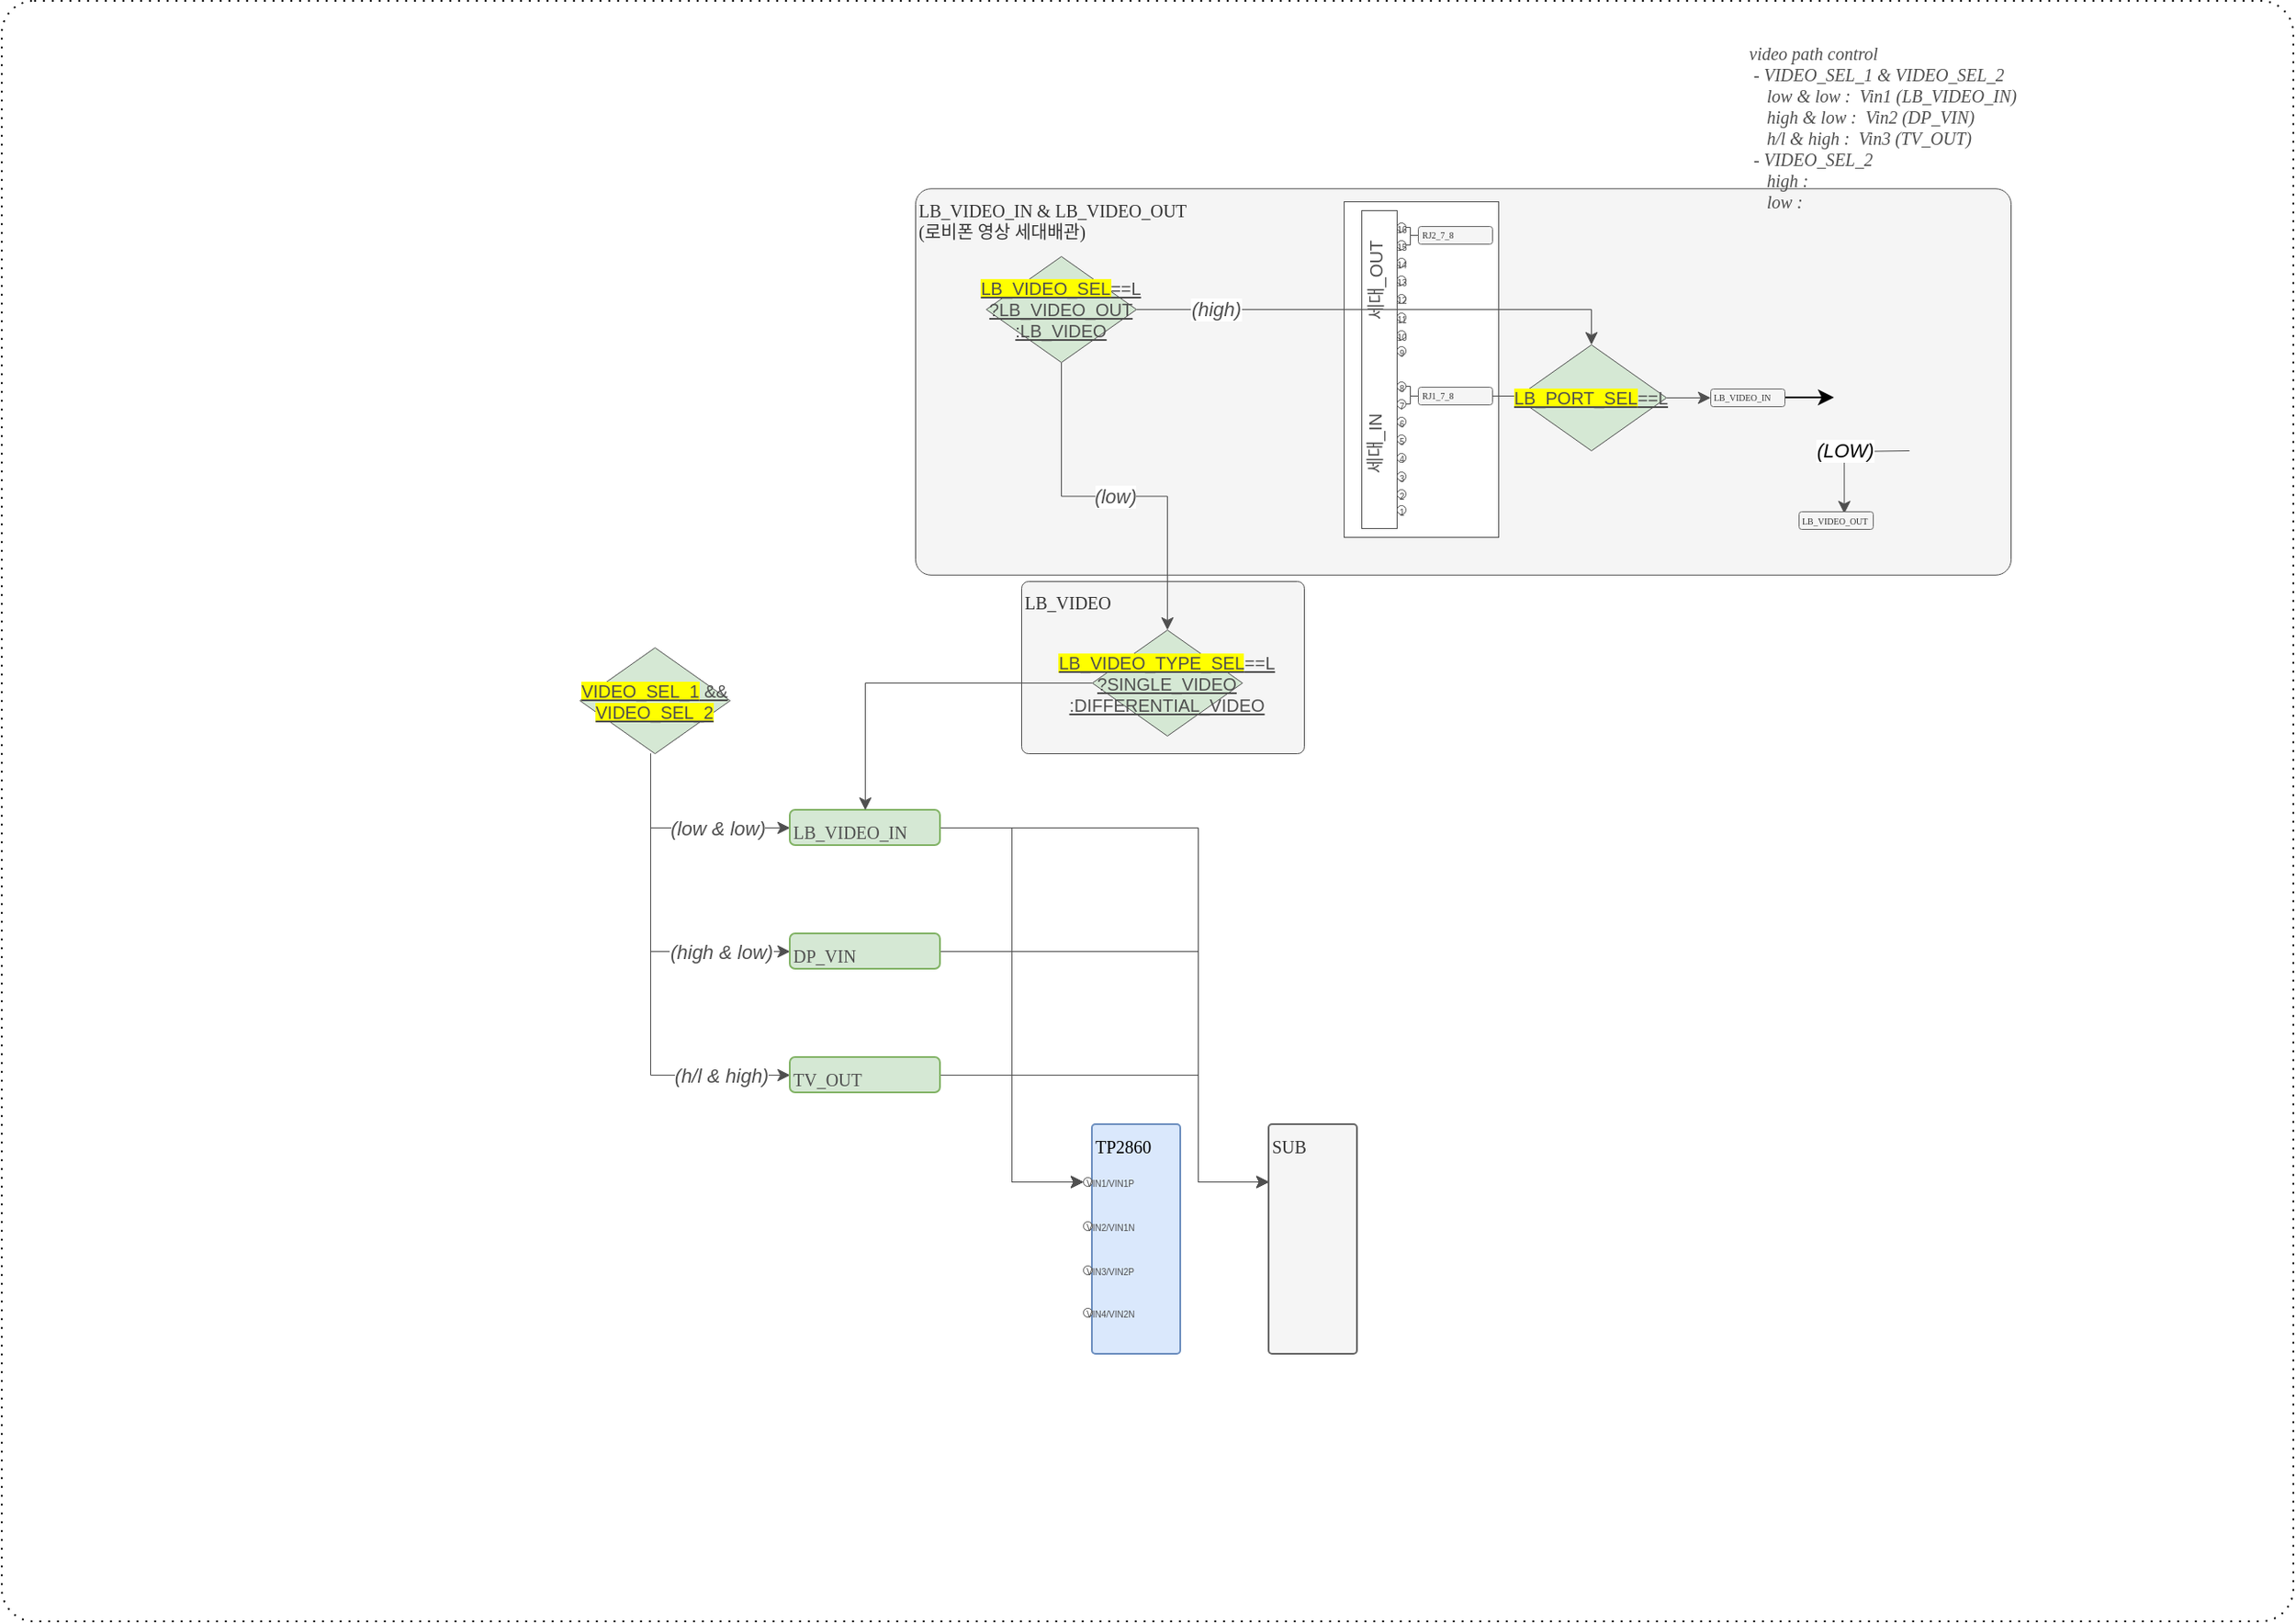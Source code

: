<mxfile version="21.6.8" type="device">
  <diagram name="Page-1" id="fQ8x8i5_mxyMy_7ylbx0">
    <mxGraphModel dx="2074" dy="-2102" grid="1" gridSize="10" guides="1" tooltips="1" connect="1" arrows="1" fold="1" page="1" pageScale="1" pageWidth="850" pageHeight="1100" math="0" shadow="0">
      <root>
        <mxCell id="0" />
        <mxCell id="1" parent="0" />
        <mxCell id="D5yJjxv9oZY-mpysaIWz-1" value="" style="rounded=1;whiteSpace=wrap;html=1;arcSize=2;fillColor=default;strokeColor=default;dashed=1;dashPattern=1 4;" parent="1" vertex="1">
          <mxGeometry x="3" y="3302.5" width="1297" height="917.5" as="geometry" />
        </mxCell>
        <mxCell id="D5yJjxv9oZY-mpysaIWz-13" value="&lt;i&gt;(low &amp;amp; low)&lt;/i&gt;" style="edgeStyle=orthogonalEdgeStyle;rounded=0;orthogonalLoop=1;jettySize=auto;html=1;entryX=0;entryY=0.5;entryDx=0;entryDy=0;strokeWidth=0.5;strokeColor=#4F4F4F;fontColor=#4F4F4F;" parent="1" source="D5yJjxv9oZY-mpysaIWz-4" target="D5yJjxv9oZY-mpysaIWz-7" edge="1">
          <mxGeometry x="0.322" relative="1" as="geometry">
            <Array as="points">
              <mxPoint x="370" y="3770.5" />
            </Array>
            <mxPoint as="offset" />
          </mxGeometry>
        </mxCell>
        <mxCell id="D5yJjxv9oZY-mpysaIWz-14" value="&lt;i&gt;(high &amp;amp; low)&lt;/i&gt;" style="edgeStyle=orthogonalEdgeStyle;rounded=0;orthogonalLoop=1;jettySize=auto;html=1;entryX=0;entryY=0.5;entryDx=0;entryDy=0;strokeWidth=0.5;strokeColor=#4F4F4F;fontColor=#4F4F4F;" parent="1" source="D5yJjxv9oZY-mpysaIWz-4" target="D5yJjxv9oZY-mpysaIWz-9" edge="1">
          <mxGeometry x="0.592" relative="1" as="geometry">
            <Array as="points">
              <mxPoint x="370" y="3840.5" />
            </Array>
            <mxPoint as="offset" />
          </mxGeometry>
        </mxCell>
        <mxCell id="D5yJjxv9oZY-mpysaIWz-15" value="&lt;i&gt;(h/l &amp;amp; high)&lt;/i&gt;" style="edgeStyle=orthogonalEdgeStyle;rounded=0;orthogonalLoop=1;jettySize=auto;html=1;entryX=0;entryY=0.5;entryDx=0;entryDy=0;strokeWidth=0.5;strokeColor=#4F4F4F;fontColor=#4F4F4F;" parent="1" source="D5yJjxv9oZY-mpysaIWz-4" target="D5yJjxv9oZY-mpysaIWz-11" edge="1">
          <mxGeometry x="0.701" relative="1" as="geometry">
            <Array as="points">
              <mxPoint x="370" y="3910.5" />
            </Array>
            <mxPoint as="offset" />
          </mxGeometry>
        </mxCell>
        <mxCell id="D5yJjxv9oZY-mpysaIWz-4" value="&lt;span style=&quot;background-color: rgb(255, 255, 0);&quot;&gt;VIDEO_SEL_1&lt;/span&gt; &amp;amp;&amp;amp;&lt;br&gt;&lt;span style=&quot;background-color: rgb(255, 255, 0);&quot;&gt;VIDEO_SEL_2&lt;/span&gt;" style="strokeWidth=0.5;html=1;shape=mxgraph.flowchart.decision;whiteSpace=wrap;fillColor=#d5e8d4;strokeColor=#4F4F4F;fontColor=#4F4F4F;fontSize=10;fontStyle=4" parent="1" vertex="1">
          <mxGeometry x="330" y="3668.5" width="85" height="60" as="geometry" />
        </mxCell>
        <mxCell id="D5yJjxv9oZY-mpysaIWz-17" style="edgeStyle=orthogonalEdgeStyle;rounded=0;orthogonalLoop=1;jettySize=auto;html=1;entryX=0;entryY=0.5;entryDx=0;entryDy=0;strokeColor=#4F4F4F;strokeWidth=0.5;" parent="1" source="D5yJjxv9oZY-mpysaIWz-7" target="D5yJjxv9oZY-mpysaIWz-24" edge="1">
          <mxGeometry relative="1" as="geometry" />
        </mxCell>
        <mxCell id="D5yJjxv9oZY-mpysaIWz-29" style="edgeStyle=orthogonalEdgeStyle;rounded=0;orthogonalLoop=1;jettySize=auto;html=1;entryX=0;entryY=0.25;entryDx=0;entryDy=0;strokeWidth=0.5;strokeColor=#4F4F4F;" parent="1" source="D5yJjxv9oZY-mpysaIWz-7" target="D5yJjxv9oZY-mpysaIWz-28" edge="1">
          <mxGeometry relative="1" as="geometry">
            <Array as="points">
              <mxPoint x="680" y="3770.5" />
              <mxPoint x="680" y="3970.5" />
            </Array>
          </mxGeometry>
        </mxCell>
        <mxCell id="D5yJjxv9oZY-mpysaIWz-7" value="LB_VIDEO_IN" style="rounded=1;whiteSpace=wrap;html=1;shadow=0;glass=0;sketch=0;fillColor=#d5e8d4;strokeColor=#82b366;align=left;verticalAlign=top;fontSize=10;fontFamily=Verdana;fontColor=#4F4F4F;" parent="1" vertex="1">
          <mxGeometry x="449" y="3760.5" width="85" height="20" as="geometry" />
        </mxCell>
        <mxCell id="D5yJjxv9oZY-mpysaIWz-18" style="edgeStyle=orthogonalEdgeStyle;rounded=0;orthogonalLoop=1;jettySize=auto;html=1;entryX=0;entryY=0.5;entryDx=0;entryDy=0;strokeColor=#4F4F4F;strokeWidth=0.5;" parent="1" source="D5yJjxv9oZY-mpysaIWz-9" target="D5yJjxv9oZY-mpysaIWz-24" edge="1">
          <mxGeometry relative="1" as="geometry" />
        </mxCell>
        <mxCell id="D5yJjxv9oZY-mpysaIWz-30" style="edgeStyle=orthogonalEdgeStyle;rounded=0;orthogonalLoop=1;jettySize=auto;html=1;entryX=0;entryY=0.25;entryDx=0;entryDy=0;strokeWidth=0.5;strokeColor=#4F4F4F;" parent="1" source="D5yJjxv9oZY-mpysaIWz-9" target="D5yJjxv9oZY-mpysaIWz-28" edge="1">
          <mxGeometry relative="1" as="geometry">
            <Array as="points">
              <mxPoint x="680" y="3840.5" />
              <mxPoint x="680" y="3970.5" />
            </Array>
          </mxGeometry>
        </mxCell>
        <mxCell id="D5yJjxv9oZY-mpysaIWz-9" value="DP_VIN" style="rounded=1;whiteSpace=wrap;html=1;shadow=0;glass=0;sketch=0;fillColor=#d5e8d4;strokeColor=#82b366;align=left;verticalAlign=top;fontSize=10;fontFamily=Verdana;fontColor=#4F4F4F;" parent="1" vertex="1">
          <mxGeometry x="449" y="3830.5" width="85" height="20" as="geometry" />
        </mxCell>
        <mxCell id="D5yJjxv9oZY-mpysaIWz-19" style="edgeStyle=orthogonalEdgeStyle;rounded=0;orthogonalLoop=1;jettySize=auto;html=1;entryX=0;entryY=0.5;entryDx=0;entryDy=0;strokeColor=#4F4F4F;strokeWidth=0.5;" parent="1" source="D5yJjxv9oZY-mpysaIWz-11" target="D5yJjxv9oZY-mpysaIWz-24" edge="1">
          <mxGeometry relative="1" as="geometry" />
        </mxCell>
        <mxCell id="D5yJjxv9oZY-mpysaIWz-31" style="edgeStyle=orthogonalEdgeStyle;rounded=0;orthogonalLoop=1;jettySize=auto;html=1;entryX=0;entryY=0.25;entryDx=0;entryDy=0;strokeWidth=0.5;strokeColor=#4F4F4F;" parent="1" source="D5yJjxv9oZY-mpysaIWz-11" target="D5yJjxv9oZY-mpysaIWz-28" edge="1">
          <mxGeometry relative="1" as="geometry">
            <Array as="points">
              <mxPoint x="680" y="3910.5" />
              <mxPoint x="680" y="3970.5" />
            </Array>
          </mxGeometry>
        </mxCell>
        <mxCell id="D5yJjxv9oZY-mpysaIWz-11" value="TV_OUT" style="rounded=1;whiteSpace=wrap;html=1;shadow=0;glass=0;sketch=0;fillColor=#d5e8d4;strokeColor=#82b366;align=left;verticalAlign=top;fontSize=10;fontFamily=Verdana;fontColor=#4F4F4F;" parent="1" vertex="1">
          <mxGeometry x="449" y="3900.5" width="85" height="20" as="geometry" />
        </mxCell>
        <mxCell id="D5yJjxv9oZY-mpysaIWz-16" value="TP2860" style="rounded=1;whiteSpace=wrap;html=1;shadow=0;glass=0;sketch=0;fillColor=#dae8fc;strokeColor=#6c8ebf;align=left;verticalAlign=top;fontSize=10;fontFamily=Verdana;arcSize=4;" parent="1" vertex="1">
          <mxGeometry x="620" y="3938.5" width="50" height="130" as="geometry" />
        </mxCell>
        <mxCell id="D5yJjxv9oZY-mpysaIWz-21" value="VIN4/VIN2N" style="ellipse;whiteSpace=wrap;html=1;aspect=fixed;strokeColor=#4F4F4F;strokeWidth=0.5;fontColor=#4F4F4F;fontSize=5;verticalAlign=middle;align=left;" parent="1" vertex="1">
          <mxGeometry x="615" y="4042.5" width="5" height="5" as="geometry" />
        </mxCell>
        <mxCell id="D5yJjxv9oZY-mpysaIWz-22" value="VIN3/VIN2P" style="ellipse;whiteSpace=wrap;html=1;aspect=fixed;strokeColor=#4F4F4F;strokeWidth=0.5;fontColor=#4F4F4F;fontSize=5;verticalAlign=middle;align=left;" parent="1" vertex="1">
          <mxGeometry x="615" y="4018.5" width="5" height="5" as="geometry" />
        </mxCell>
        <mxCell id="D5yJjxv9oZY-mpysaIWz-23" value="VIN2/VIN1N" style="ellipse;whiteSpace=wrap;html=1;aspect=fixed;strokeColor=#4F4F4F;strokeWidth=0.5;fontColor=#4F4F4F;fontSize=5;verticalAlign=middle;align=left;" parent="1" vertex="1">
          <mxGeometry x="615" y="3993.5" width="5" height="5" as="geometry" />
        </mxCell>
        <mxCell id="D5yJjxv9oZY-mpysaIWz-24" value="VIN1/VIN1P" style="ellipse;whiteSpace=wrap;html=1;aspect=fixed;strokeColor=#4F4F4F;strokeWidth=0.5;fontColor=#4F4F4F;fontSize=5;verticalAlign=middle;align=left;" parent="1" vertex="1">
          <mxGeometry x="615" y="3968.5" width="5" height="5" as="geometry" />
        </mxCell>
        <mxCell id="D5yJjxv9oZY-mpysaIWz-28" value="SUB" style="rounded=1;whiteSpace=wrap;html=1;shadow=0;glass=0;sketch=0;fillColor=#f5f5f5;strokeColor=#666666;align=left;verticalAlign=top;fontSize=10;fontFamily=Verdana;arcSize=4;fontColor=#333333;" parent="1" vertex="1">
          <mxGeometry x="720" y="3938.5" width="50" height="130" as="geometry" />
        </mxCell>
        <mxCell id="D5yJjxv9oZY-mpysaIWz-32" value="LB_VIDEO" style="rounded=1;whiteSpace=wrap;html=1;shadow=0;glass=0;sketch=0;fillColor=#f5f5f5;strokeColor=#4F4F4F;align=left;verticalAlign=top;fontSize=10;fontFamily=Verdana;arcSize=4;fontColor=#333333;strokeWidth=0.5;" parent="1" vertex="1">
          <mxGeometry x="580" y="3631" width="160" height="97.5" as="geometry" />
        </mxCell>
        <mxCell id="D5yJjxv9oZY-mpysaIWz-34" style="edgeStyle=orthogonalEdgeStyle;rounded=0;orthogonalLoop=1;jettySize=auto;html=1;strokeWidth=0.5;strokeColor=#4F4F4F;" parent="1" source="D5yJjxv9oZY-mpysaIWz-33" target="D5yJjxv9oZY-mpysaIWz-7" edge="1">
          <mxGeometry relative="1" as="geometry" />
        </mxCell>
        <mxCell id="D5yJjxv9oZY-mpysaIWz-33" value="&lt;span style=&quot;background-color: rgb(255, 255, 0);&quot;&gt;LB_VIDEO_TYPE_SEL&lt;/span&gt;==L&lt;br&gt;?SINGLE_VIDEO&lt;br&gt;:DIFFERENTIAL_VIDEO" style="strokeWidth=0.5;html=1;shape=mxgraph.flowchart.decision;whiteSpace=wrap;fillColor=#d5e8d4;strokeColor=#4F4F4F;fontColor=#4F4F4F;fontSize=10;fontStyle=4" parent="1" vertex="1">
          <mxGeometry x="620" y="3658.5" width="85" height="60" as="geometry" />
        </mxCell>
        <mxCell id="D5yJjxv9oZY-mpysaIWz-35" value="LB_VIDEO_IN &amp;amp; LB_VIDEO_OUT&lt;br&gt;(로비폰 영상 세대배관)" style="rounded=1;whiteSpace=wrap;html=1;shadow=0;glass=0;sketch=0;fillColor=#f5f5f5;strokeColor=#4F4F4F;align=left;verticalAlign=top;fontSize=10;fontFamily=Verdana;arcSize=4;fontColor=#333333;strokeWidth=0.5;" parent="1" vertex="1">
          <mxGeometry x="520" y="3408.63" width="620" height="218.75" as="geometry" />
        </mxCell>
        <mxCell id="D5yJjxv9oZY-mpysaIWz-37" value="&lt;i&gt;&lt;font color=&quot;#4f4f4f&quot;&gt;(low)&lt;/font&gt;&lt;/i&gt;" style="edgeStyle=orthogonalEdgeStyle;rounded=0;orthogonalLoop=1;jettySize=auto;html=1;entryX=0.5;entryY=0;entryDx=0;entryDy=0;entryPerimeter=0;strokeWidth=0.5;strokeColor=#4F4F4F;" parent="1" source="D5yJjxv9oZY-mpysaIWz-36" target="D5yJjxv9oZY-mpysaIWz-33" edge="1">
          <mxGeometry relative="1" as="geometry" />
        </mxCell>
        <mxCell id="D5yJjxv9oZY-mpysaIWz-36" value="&lt;span style=&quot;background-color: rgb(255, 255, 0);&quot;&gt;LB_VIDEO_SEL&lt;/span&gt;==L&lt;br&gt;?LB_VIDEO_OUT&lt;br&gt;:LB_VIDEO" style="strokeWidth=0.5;html=1;shape=mxgraph.flowchart.decision;whiteSpace=wrap;fillColor=#d5e8d4;strokeColor=#4F4F4F;fontColor=#4F4F4F;fontSize=10;fontStyle=4" parent="1" vertex="1">
          <mxGeometry x="560" y="3447" width="85" height="60" as="geometry" />
        </mxCell>
        <mxCell id="D5yJjxv9oZY-mpysaIWz-39" value="" style="rounded=0;whiteSpace=wrap;html=1;strokeWidth=0.5;strokeColor=#4F4F4F;" parent="1" vertex="1">
          <mxGeometry x="762.5" y="3416" width="87.5" height="190" as="geometry" />
        </mxCell>
        <mxCell id="D5yJjxv9oZY-mpysaIWz-40" value="" style="rounded=0;whiteSpace=wrap;html=1;strokeWidth=0.5;strokeColor=#4F4F4F;verticalAlign=middle;" parent="1" vertex="1">
          <mxGeometry x="772.5" y="3421" width="20" height="180" as="geometry" />
        </mxCell>
        <mxCell id="D5yJjxv9oZY-mpysaIWz-41" value="세대_IN" style="text;html=1;strokeColor=none;fillColor=none;align=center;verticalAlign=middle;whiteSpace=wrap;rounded=0;fontColor=#4F4F4F;fontSize=10;rotation=-90;" parent="1" vertex="1">
          <mxGeometry x="750" y="3538" width="60" height="30" as="geometry" />
        </mxCell>
        <mxCell id="D5yJjxv9oZY-mpysaIWz-42" value="세대_OUT" style="text;html=1;strokeColor=none;fillColor=none;align=center;verticalAlign=middle;whiteSpace=wrap;rounded=0;fontColor=#4F4F4F;fontSize=10;rotation=-90;" parent="1" vertex="1">
          <mxGeometry x="750" y="3445.5" width="60" height="30" as="geometry" />
        </mxCell>
        <mxCell id="D5yJjxv9oZY-mpysaIWz-44" value="1" style="ellipse;whiteSpace=wrap;html=1;aspect=fixed;strokeColor=#4F4F4F;strokeWidth=0.5;fontColor=#4F4F4F;fontSize=5;verticalAlign=middle;" parent="1" vertex="1">
          <mxGeometry x="792.5" y="3588" width="5" height="5" as="geometry" />
        </mxCell>
        <mxCell id="D5yJjxv9oZY-mpysaIWz-46" value="2" style="ellipse;whiteSpace=wrap;html=1;aspect=fixed;strokeColor=#4F4F4F;strokeWidth=0.5;fontColor=#4F4F4F;fontSize=5;verticalAlign=middle;" parent="1" vertex="1">
          <mxGeometry x="792.5" y="3579" width="5" height="5" as="geometry" />
        </mxCell>
        <mxCell id="D5yJjxv9oZY-mpysaIWz-48" value="3" style="ellipse;whiteSpace=wrap;html=1;aspect=fixed;strokeColor=#4F4F4F;strokeWidth=0.5;fontColor=#4F4F4F;fontSize=5;verticalAlign=middle;" parent="1" vertex="1">
          <mxGeometry x="792.5" y="3569" width="5" height="5" as="geometry" />
        </mxCell>
        <mxCell id="D5yJjxv9oZY-mpysaIWz-50" value="4" style="ellipse;whiteSpace=wrap;html=1;aspect=fixed;strokeColor=#4F4F4F;strokeWidth=0.5;fontColor=#4F4F4F;fontSize=5;verticalAlign=middle;" parent="1" vertex="1">
          <mxGeometry x="792.5" y="3558.5" width="5" height="5" as="geometry" />
        </mxCell>
        <mxCell id="D5yJjxv9oZY-mpysaIWz-52" value="5" style="ellipse;whiteSpace=wrap;html=1;aspect=fixed;strokeColor=#4F4F4F;strokeWidth=0.5;fontColor=#4F4F4F;fontSize=5;verticalAlign=middle;" parent="1" vertex="1">
          <mxGeometry x="792.5" y="3548" width="5" height="5" as="geometry" />
        </mxCell>
        <mxCell id="D5yJjxv9oZY-mpysaIWz-54" value="6" style="ellipse;whiteSpace=wrap;html=1;aspect=fixed;strokeColor=#4F4F4F;strokeWidth=0.5;fontColor=#4F4F4F;fontSize=5;verticalAlign=middle;" parent="1" vertex="1">
          <mxGeometry x="792.5" y="3538" width="5" height="5" as="geometry" />
        </mxCell>
        <mxCell id="D5yJjxv9oZY-mpysaIWz-55" style="edgeStyle=orthogonalEdgeStyle;rounded=0;orthogonalLoop=1;jettySize=auto;html=1;entryX=0;entryY=0.5;entryDx=0;entryDy=0;strokeWidth=0.5;endArrow=none;endFill=0;strokeColor=#4F4F4F;" parent="1" source="D5yJjxv9oZY-mpysaIWz-56" target="D5yJjxv9oZY-mpysaIWz-76" edge="1">
          <mxGeometry relative="1" as="geometry">
            <Array as="points">
              <mxPoint x="800" y="3531" />
              <mxPoint x="800" y="3526" />
            </Array>
          </mxGeometry>
        </mxCell>
        <mxCell id="D5yJjxv9oZY-mpysaIWz-56" value="7" style="ellipse;whiteSpace=wrap;html=1;aspect=fixed;strokeColor=#4F4F4F;strokeWidth=0.5;fontColor=#4F4F4F;fontSize=5;verticalAlign=middle;" parent="1" vertex="1">
          <mxGeometry x="792.5" y="3528" width="5" height="5" as="geometry" />
        </mxCell>
        <mxCell id="D5yJjxv9oZY-mpysaIWz-57" style="edgeStyle=orthogonalEdgeStyle;rounded=0;orthogonalLoop=1;jettySize=auto;html=1;entryX=0;entryY=0.5;entryDx=0;entryDy=0;strokeWidth=0.5;endArrow=none;endFill=0;strokeColor=#4F4F4F;" parent="1" source="D5yJjxv9oZY-mpysaIWz-58" target="D5yJjxv9oZY-mpysaIWz-76" edge="1">
          <mxGeometry relative="1" as="geometry">
            <Array as="points">
              <mxPoint x="800" y="3521" />
              <mxPoint x="800" y="3526" />
            </Array>
          </mxGeometry>
        </mxCell>
        <mxCell id="D5yJjxv9oZY-mpysaIWz-58" value="8" style="ellipse;whiteSpace=wrap;html=1;aspect=fixed;strokeColor=#4F4F4F;strokeWidth=0.5;fontColor=#4F4F4F;fontSize=5;verticalAlign=middle;" parent="1" vertex="1">
          <mxGeometry x="792.5" y="3518" width="5" height="5" as="geometry" />
        </mxCell>
        <mxCell id="D5yJjxv9oZY-mpysaIWz-59" value="9" style="ellipse;whiteSpace=wrap;html=1;aspect=fixed;strokeColor=#4F4F4F;strokeWidth=0.5;fontColor=#4F4F4F;fontSize=5;verticalAlign=middle;" parent="1" vertex="1">
          <mxGeometry x="792.5" y="3498" width="5" height="5" as="geometry" />
        </mxCell>
        <mxCell id="D5yJjxv9oZY-mpysaIWz-60" value="10" style="ellipse;whiteSpace=wrap;html=1;aspect=fixed;strokeColor=#4F4F4F;strokeWidth=0.5;fontColor=#4F4F4F;fontSize=5;verticalAlign=middle;" parent="1" vertex="1">
          <mxGeometry x="792.5" y="3489" width="5" height="5" as="geometry" />
        </mxCell>
        <mxCell id="D5yJjxv9oZY-mpysaIWz-62" value="11" style="ellipse;whiteSpace=wrap;html=1;aspect=fixed;strokeColor=#4F4F4F;strokeWidth=0.5;fontColor=#4F4F4F;fontSize=5;verticalAlign=middle;" parent="1" vertex="1">
          <mxGeometry x="792.5" y="3479" width="5" height="5" as="geometry" />
        </mxCell>
        <mxCell id="D5yJjxv9oZY-mpysaIWz-64" value="12" style="ellipse;whiteSpace=wrap;html=1;aspect=fixed;strokeColor=#4F4F4F;strokeWidth=0.5;fontColor=#4F4F4F;fontSize=5;verticalAlign=middle;" parent="1" vertex="1">
          <mxGeometry x="792.5" y="3468.5" width="5" height="5" as="geometry" />
        </mxCell>
        <mxCell id="D5yJjxv9oZY-mpysaIWz-66" value="13" style="ellipse;whiteSpace=wrap;html=1;aspect=fixed;strokeColor=#4F4F4F;strokeWidth=0.5;fontColor=#4F4F4F;fontSize=5;verticalAlign=middle;" parent="1" vertex="1">
          <mxGeometry x="792.5" y="3458" width="5" height="5" as="geometry" />
        </mxCell>
        <mxCell id="D5yJjxv9oZY-mpysaIWz-68" value="14" style="ellipse;whiteSpace=wrap;html=1;aspect=fixed;strokeColor=#4F4F4F;strokeWidth=0.5;fontColor=#4F4F4F;fontSize=5;verticalAlign=middle;" parent="1" vertex="1">
          <mxGeometry x="792.5" y="3448" width="5" height="5" as="geometry" />
        </mxCell>
        <mxCell id="D5yJjxv9oZY-mpysaIWz-69" style="edgeStyle=orthogonalEdgeStyle;rounded=0;orthogonalLoop=1;jettySize=auto;html=1;entryX=0;entryY=0.5;entryDx=0;entryDy=0;strokeWidth=0.5;strokeColor=#4F4F4F;endArrow=none;endFill=0;" parent="1" source="D5yJjxv9oZY-mpysaIWz-70" target="D5yJjxv9oZY-mpysaIWz-77" edge="1">
          <mxGeometry relative="1" as="geometry">
            <Array as="points">
              <mxPoint x="800" y="3441" />
              <mxPoint x="800" y="3435" />
            </Array>
          </mxGeometry>
        </mxCell>
        <mxCell id="D5yJjxv9oZY-mpysaIWz-70" value="15" style="ellipse;whiteSpace=wrap;html=1;aspect=fixed;strokeColor=#4F4F4F;strokeWidth=0.5;fontColor=#4F4F4F;fontSize=5;verticalAlign=middle;" parent="1" vertex="1">
          <mxGeometry x="792.5" y="3438" width="5" height="5" as="geometry" />
        </mxCell>
        <mxCell id="D5yJjxv9oZY-mpysaIWz-71" style="edgeStyle=orthogonalEdgeStyle;rounded=0;orthogonalLoop=1;jettySize=auto;html=1;strokeWidth=0.5;strokeColor=#4F4F4F;endArrow=none;endFill=0;" parent="1" source="D5yJjxv9oZY-mpysaIWz-72" target="D5yJjxv9oZY-mpysaIWz-77" edge="1">
          <mxGeometry relative="1" as="geometry">
            <Array as="points">
              <mxPoint x="800" y="3431" />
              <mxPoint x="800" y="3435" />
            </Array>
          </mxGeometry>
        </mxCell>
        <mxCell id="D5yJjxv9oZY-mpysaIWz-72" value="16" style="ellipse;whiteSpace=wrap;html=1;aspect=fixed;strokeColor=#4F4F4F;strokeWidth=0.5;fontColor=#4F4F4F;fontSize=5;verticalAlign=middle;" parent="1" vertex="1">
          <mxGeometry x="792.5" y="3428" width="5" height="5" as="geometry" />
        </mxCell>
        <mxCell id="D5yJjxv9oZY-mpysaIWz-85" style="edgeStyle=orthogonalEdgeStyle;rounded=0;orthogonalLoop=1;jettySize=auto;html=1;entryX=0;entryY=0.5;entryDx=0;entryDy=0;strokeWidth=0.5;strokeColor=#4F4F4F;" parent="1" source="D5yJjxv9oZY-mpysaIWz-81" target="D5yJjxv9oZY-mpysaIWz-83" edge="1">
          <mxGeometry relative="1" as="geometry" />
        </mxCell>
        <mxCell id="D5yJjxv9oZY-mpysaIWz-76" value="RJ1_7_8" style="rounded=1;whiteSpace=wrap;html=1;shadow=0;glass=0;sketch=0;fillColor=#f5f5f5;strokeColor=#666666;align=left;verticalAlign=middle;fontSize=5;fontFamily=Verdana;fontColor=#333333;strokeWidth=0.5;" parent="1" vertex="1">
          <mxGeometry x="804.5" y="3521" width="42" height="10" as="geometry" />
        </mxCell>
        <mxCell id="D5yJjxv9oZY-mpysaIWz-77" value="RJ2_7_8" style="rounded=1;whiteSpace=wrap;html=1;shadow=0;glass=0;sketch=0;fillColor=#f5f5f5;strokeColor=#666666;align=left;verticalAlign=middle;fontSize=5;fontFamily=Verdana;fontColor=#333333;strokeWidth=0.5;" parent="1" vertex="1">
          <mxGeometry x="804.5" y="3430" width="42" height="10" as="geometry" />
        </mxCell>
        <mxCell id="D5yJjxv9oZY-mpysaIWz-90" style="edgeStyle=orthogonalEdgeStyle;rounded=0;orthogonalLoop=1;jettySize=auto;html=1;" parent="1" source="D5yJjxv9oZY-mpysaIWz-83" edge="1">
          <mxGeometry relative="1" as="geometry">
            <mxPoint x="1040" y="3527.034" as="targetPoint" />
          </mxGeometry>
        </mxCell>
        <mxCell id="D5yJjxv9oZY-mpysaIWz-83" value="LB_VIDEO_IN" style="rounded=1;whiteSpace=wrap;html=1;shadow=0;glass=0;sketch=0;fillColor=#f5f5f5;strokeColor=#666666;align=left;verticalAlign=middle;fontSize=5;fontFamily=Verdana;fontColor=#333333;strokeWidth=0.5;" parent="1" vertex="1">
          <mxGeometry x="970" y="3522" width="42" height="10" as="geometry" />
        </mxCell>
        <mxCell id="D5yJjxv9oZY-mpysaIWz-86" value="" style="edgeStyle=orthogonalEdgeStyle;rounded=0;orthogonalLoop=1;jettySize=auto;html=1;entryX=0;entryY=0.5;entryDx=0;entryDy=0;strokeWidth=0.5;strokeColor=#4F4F4F;" parent="1" source="D5yJjxv9oZY-mpysaIWz-76" target="D5yJjxv9oZY-mpysaIWz-81" edge="1">
          <mxGeometry relative="1" as="geometry">
            <mxPoint x="847" y="3520" as="sourcePoint" />
            <mxPoint x="960" y="3520" as="targetPoint" />
          </mxGeometry>
        </mxCell>
        <mxCell id="D5yJjxv9oZY-mpysaIWz-81" value="&lt;span style=&quot;background-color: rgb(255, 255, 0);&quot;&gt;LB_PORT_SEL&lt;/span&gt;==L" style="strokeWidth=0.5;html=1;shape=mxgraph.flowchart.decision;whiteSpace=wrap;fillColor=#d5e8d4;strokeColor=#4F4F4F;fontColor=#4F4F4F;fontSize=10;fontStyle=4" parent="1" vertex="1">
          <mxGeometry x="860" y="3497" width="85" height="60" as="geometry" />
        </mxCell>
        <mxCell id="D5yJjxv9oZY-mpysaIWz-80" value="&lt;i&gt;&lt;font color=&quot;#4f4f4f&quot;&gt;(high)&lt;/font&gt;&lt;/i&gt;" style="edgeStyle=orthogonalEdgeStyle;rounded=0;orthogonalLoop=1;jettySize=auto;html=1;entryX=0.5;entryY=0;entryDx=0;entryDy=0;strokeWidth=0.5;strokeColor=#4F4F4F;entryPerimeter=0;" parent="1" source="D5yJjxv9oZY-mpysaIWz-36" target="D5yJjxv9oZY-mpysaIWz-81" edge="1">
          <mxGeometry x="-0.676" relative="1" as="geometry">
            <mxPoint x="710" y="3511.5" as="targetPoint" />
            <mxPoint as="offset" />
          </mxGeometry>
        </mxCell>
        <mxCell id="D5yJjxv9oZY-mpysaIWz-92" value="&lt;i&gt;(LOW)&lt;/i&gt;" style="edgeStyle=orthogonalEdgeStyle;rounded=0;orthogonalLoop=1;jettySize=auto;html=1;entryX=0.61;entryY=0.11;entryDx=0;entryDy=0;entryPerimeter=0;strokeWidth=0.5;strokeColor=#4F4F4F;" parent="1" target="D5yJjxv9oZY-mpysaIWz-91" edge="1">
          <mxGeometry relative="1" as="geometry">
            <mxPoint x="1082.483" y="3557" as="sourcePoint" />
          </mxGeometry>
        </mxCell>
        <mxCell id="D5yJjxv9oZY-mpysaIWz-2" value="&lt;div style=&quot;font-size: 10px;&quot;&gt;&lt;span style=&quot;background-color: initial; font-size: 10px;&quot;&gt;video path control&lt;/span&gt;&lt;/div&gt;&lt;div style=&quot;font-size: 10px;&quot;&gt;&lt;span style=&quot;background-color: initial; font-size: 10px;&quot;&gt;&amp;nbsp;- VIDEO_SEL_1 &amp;amp; VIDEO_SEL_2&lt;/span&gt;&lt;/div&gt;&lt;div style=&quot;font-size: 10px;&quot;&gt;&lt;span style=&quot;background-color: initial; font-size: 10px;&quot;&gt;&lt;span style=&quot;&quot;&gt;&lt;span style=&quot;&quot;&gt;&amp;nbsp;&amp;nbsp;&amp;nbsp;&amp;nbsp;&lt;/span&gt;&lt;/span&gt;low &amp;amp; low :&amp;nbsp; Vin1 (LB_VIDEO_IN)&lt;br&gt;&lt;/span&gt;&lt;/div&gt;&lt;div style=&quot;font-size: 10px;&quot;&gt;&amp;nbsp; &amp;nbsp; high &amp;amp; low :&amp;nbsp; Vin2 (DP_VIN)&lt;span style=&quot;background-color: initial; font-size: 10px;&quot;&gt;&lt;br&gt;&lt;/span&gt;&lt;/div&gt;&lt;div style=&quot;font-size: 10px;&quot;&gt;&amp;nbsp; &amp;nbsp; h/l &amp;amp; high :&amp;nbsp; Vin3 (TV_OUT)&lt;br&gt;&lt;/div&gt;&lt;div style=&quot;font-size: 10px;&quot;&gt;&lt;span style=&quot;background-color: initial; font-size: 10px;&quot;&gt;&amp;nbsp;- VIDEO_SEL_2&lt;/span&gt;&lt;/div&gt;&lt;div style=&quot;font-size: 10px;&quot;&gt;&lt;span style=&quot;background-color: initial; font-size: 10px;&quot;&gt;&lt;span style=&quot;&quot;&gt;&lt;span style=&quot;&quot;&gt;&amp;nbsp;&amp;nbsp;&amp;nbsp;&amp;nbsp;&lt;/span&gt;&lt;/span&gt;high :&amp;nbsp;&lt;br&gt;&lt;/span&gt;&lt;/div&gt;&lt;div style=&quot;font-size: 10px;&quot;&gt;&lt;span style=&quot;background-color: initial; font-size: 10px;&quot;&gt;&lt;span style=&quot;&quot;&gt;&lt;span style=&quot;&quot;&gt;&amp;nbsp;&amp;nbsp;&amp;nbsp;&amp;nbsp;&lt;/span&gt;&lt;/span&gt;low :&amp;nbsp;&lt;br&gt;&lt;/span&gt;&lt;/div&gt;&lt;div style=&quot;font-size: 10px;&quot;&gt;&lt;br&gt;&lt;/div&gt;" style="text;html=1;strokeColor=none;fillColor=none;align=left;verticalAlign=top;whiteSpace=wrap;rounded=0;fontFamily=Comic Sans MS;fontColor=#4F4F4F;fontSize=10;fontStyle=2" parent="1" vertex="1">
          <mxGeometry x="990" y="3320" width="167" height="140" as="geometry" />
        </mxCell>
        <mxCell id="D5yJjxv9oZY-mpysaIWz-91" value="LB_VIDEO_OUT" style="rounded=1;whiteSpace=wrap;html=1;shadow=0;glass=0;sketch=0;fillColor=#f5f5f5;strokeColor=#666666;align=left;verticalAlign=middle;fontSize=5;fontFamily=Verdana;fontColor=#333333;strokeWidth=0.5;" parent="1" vertex="1">
          <mxGeometry x="1020" y="3591.5" width="42" height="10" as="geometry" />
        </mxCell>
      </root>
    </mxGraphModel>
  </diagram>
</mxfile>
